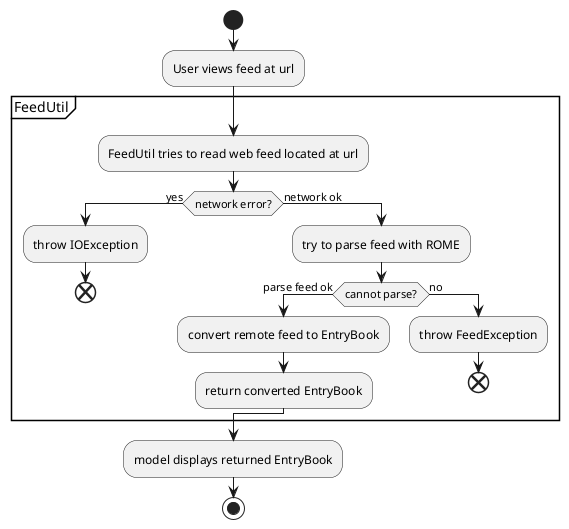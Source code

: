 @startuml

start

:User views feed at url;

partition FeedUtil {

  :FeedUtil tries to read web feed located at url;

  if (network error?) then (yes)
    :throw IOException;
    end

  else (network ok)
    :try to parse feed with ROME;
    if (cannot parse?) then (parse feed ok)
      :convert remote feed to EntryBook;
      :return converted EntryBook;
    else (no)
      :throw FeedException;
      end
    endif
  endif
}

:model displays returned EntryBook;
stop


@enduml
